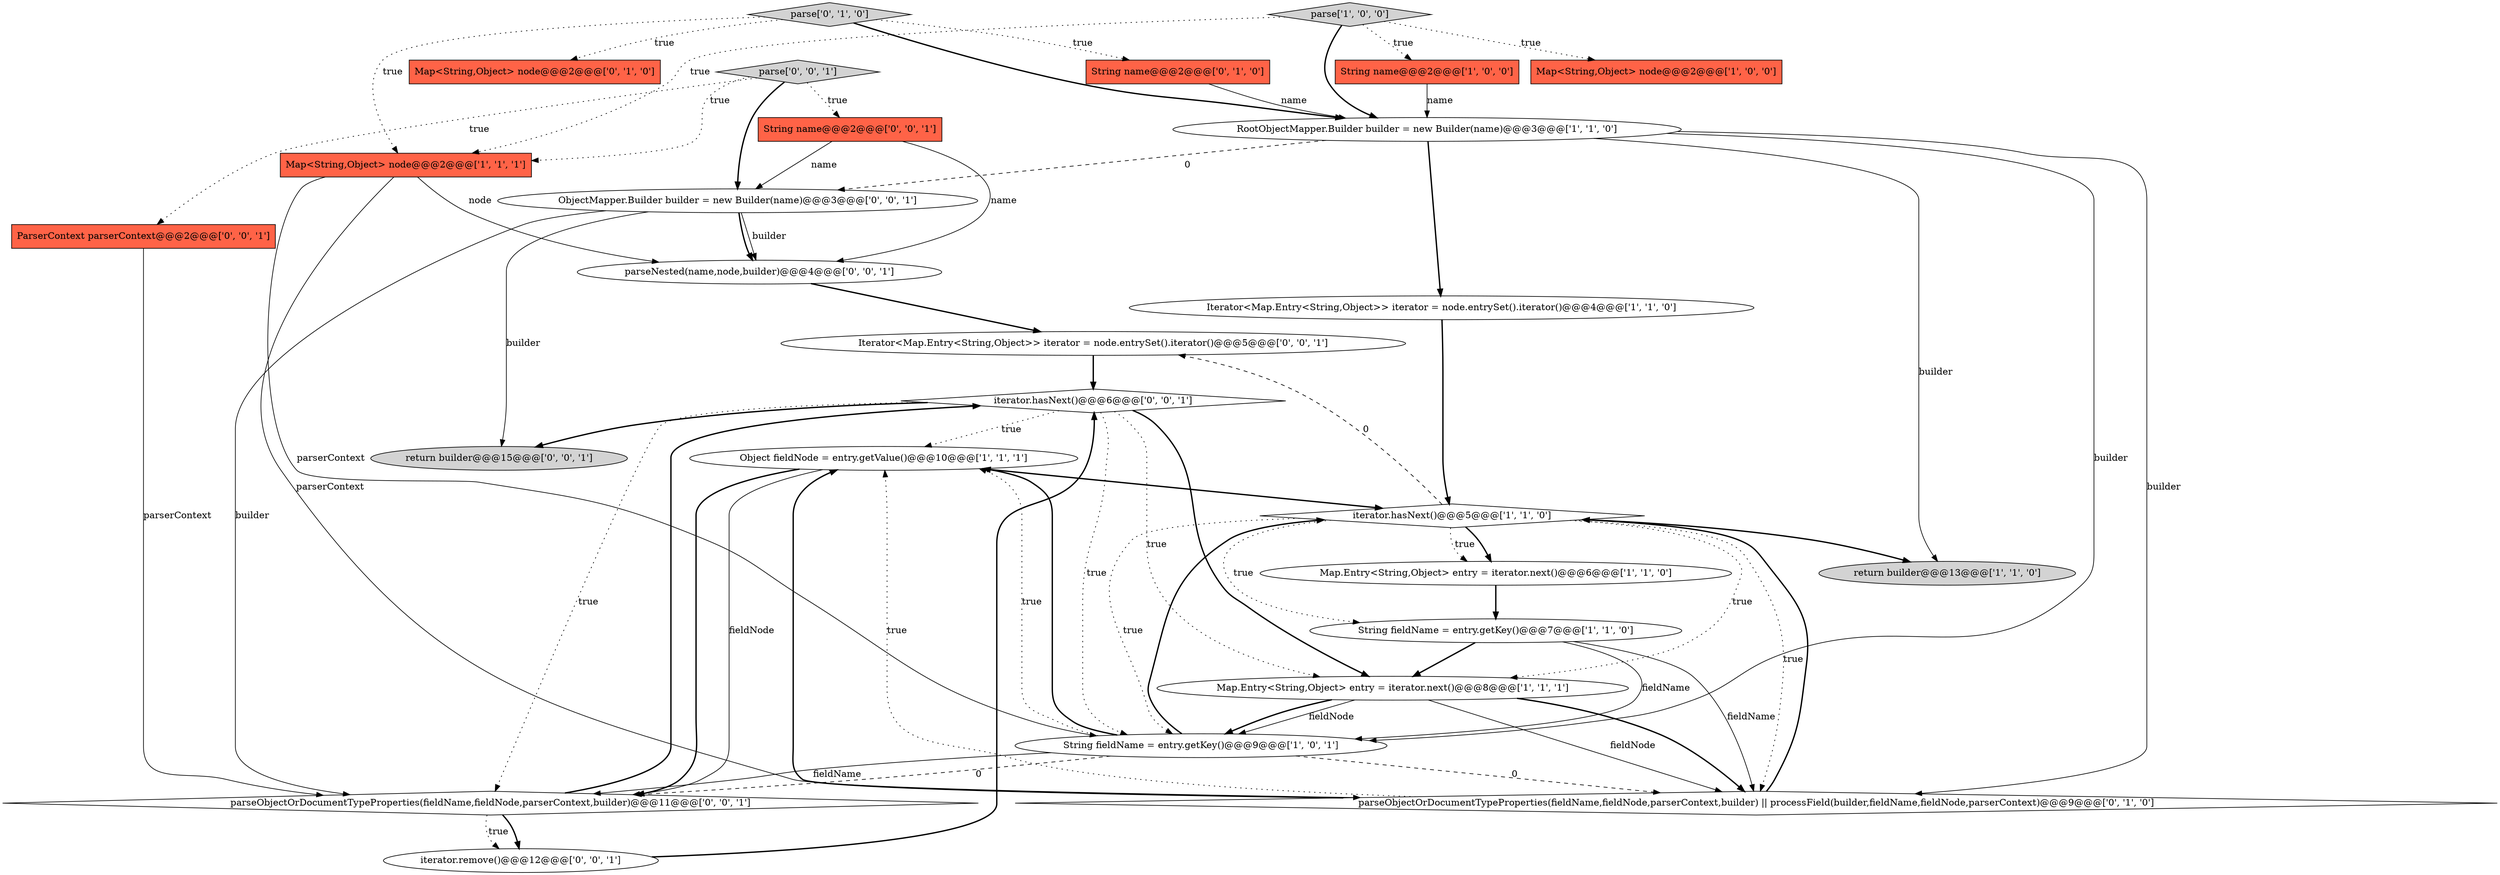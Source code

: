 digraph {
16 [style = filled, label = "Map<String,Object> node@@@2@@@['0', '1', '0']", fillcolor = tomato, shape = box image = "AAA0AAABBB2BBB"];
17 [style = filled, label = "ObjectMapper.Builder builder = new Builder(name)@@@3@@@['0', '0', '1']", fillcolor = white, shape = ellipse image = "AAA0AAABBB3BBB"];
14 [style = filled, label = "parse['0', '1', '0']", fillcolor = lightgray, shape = diamond image = "AAA0AAABBB2BBB"];
0 [style = filled, label = "Map.Entry<String,Object> entry = iterator.next()@@@6@@@['1', '1', '0']", fillcolor = white, shape = ellipse image = "AAA0AAABBB1BBB"];
10 [style = filled, label = "Map<String,Object> node@@@2@@@['1', '1', '1']", fillcolor = tomato, shape = box image = "AAA0AAABBB1BBB"];
22 [style = filled, label = "ParserContext parserContext@@@2@@@['0', '0', '1']", fillcolor = tomato, shape = box image = "AAA0AAABBB3BBB"];
5 [style = filled, label = "Object fieldNode = entry.getValue()@@@10@@@['1', '1', '1']", fillcolor = white, shape = ellipse image = "AAA0AAABBB1BBB"];
15 [style = filled, label = "String name@@@2@@@['0', '1', '0']", fillcolor = tomato, shape = box image = "AAA0AAABBB2BBB"];
12 [style = filled, label = "iterator.hasNext()@@@5@@@['1', '1', '0']", fillcolor = white, shape = diamond image = "AAA0AAABBB1BBB"];
11 [style = filled, label = "Iterator<Map.Entry<String,Object>> iterator = node.entrySet().iterator()@@@4@@@['1', '1', '0']", fillcolor = white, shape = ellipse image = "AAA0AAABBB1BBB"];
21 [style = filled, label = "parseNested(name,node,builder)@@@4@@@['0', '0', '1']", fillcolor = white, shape = ellipse image = "AAA0AAABBB3BBB"];
19 [style = filled, label = "parse['0', '0', '1']", fillcolor = lightgray, shape = diamond image = "AAA0AAABBB3BBB"];
26 [style = filled, label = "iterator.remove()@@@12@@@['0', '0', '1']", fillcolor = white, shape = ellipse image = "AAA0AAABBB3BBB"];
2 [style = filled, label = "Map.Entry<String,Object> entry = iterator.next()@@@8@@@['1', '1', '1']", fillcolor = white, shape = ellipse image = "AAA0AAABBB1BBB"];
24 [style = filled, label = "Iterator<Map.Entry<String,Object>> iterator = node.entrySet().iterator()@@@5@@@['0', '0', '1']", fillcolor = white, shape = ellipse image = "AAA0AAABBB3BBB"];
9 [style = filled, label = "return builder@@@13@@@['1', '1', '0']", fillcolor = lightgray, shape = ellipse image = "AAA0AAABBB1BBB"];
23 [style = filled, label = "String name@@@2@@@['0', '0', '1']", fillcolor = tomato, shape = box image = "AAA0AAABBB3BBB"];
4 [style = filled, label = "RootObjectMapper.Builder builder = new Builder(name)@@@3@@@['1', '1', '0']", fillcolor = white, shape = ellipse image = "AAA0AAABBB1BBB"];
3 [style = filled, label = "String fieldName = entry.getKey()@@@7@@@['1', '1', '0']", fillcolor = white, shape = ellipse image = "AAA0AAABBB1BBB"];
20 [style = filled, label = "return builder@@@15@@@['0', '0', '1']", fillcolor = lightgray, shape = ellipse image = "AAA0AAABBB3BBB"];
18 [style = filled, label = "parseObjectOrDocumentTypeProperties(fieldName,fieldNode,parserContext,builder)@@@11@@@['0', '0', '1']", fillcolor = white, shape = diamond image = "AAA0AAABBB3BBB"];
13 [style = filled, label = "parseObjectOrDocumentTypeProperties(fieldName,fieldNode,parserContext,builder) || processField(builder,fieldName,fieldNode,parserContext)@@@9@@@['0', '1', '0']", fillcolor = white, shape = diamond image = "AAA1AAABBB2BBB"];
1 [style = filled, label = "Map<String,Object> node@@@2@@@['1', '0', '0']", fillcolor = tomato, shape = box image = "AAA0AAABBB1BBB"];
25 [style = filled, label = "iterator.hasNext()@@@6@@@['0', '0', '1']", fillcolor = white, shape = diamond image = "AAA0AAABBB3BBB"];
6 [style = filled, label = "parse['1', '0', '0']", fillcolor = lightgray, shape = diamond image = "AAA0AAABBB1BBB"];
7 [style = filled, label = "String name@@@2@@@['1', '0', '0']", fillcolor = tomato, shape = box image = "AAA0AAABBB1BBB"];
8 [style = filled, label = "String fieldName = entry.getKey()@@@9@@@['1', '0', '1']", fillcolor = white, shape = ellipse image = "AAA0AAABBB1BBB"];
8->18 [style = dashed, label="0"];
12->0 [style = bold, label=""];
2->13 [style = solid, label="fieldNode"];
5->18 [style = solid, label="fieldNode"];
11->12 [style = bold, label=""];
25->18 [style = dotted, label="true"];
8->5 [style = bold, label=""];
4->13 [style = solid, label="builder"];
15->4 [style = solid, label="name"];
8->12 [style = bold, label=""];
6->4 [style = bold, label=""];
8->18 [style = solid, label="fieldName"];
17->21 [style = bold, label=""];
3->2 [style = bold, label=""];
25->2 [style = bold, label=""];
6->7 [style = dotted, label="true"];
2->13 [style = bold, label=""];
25->20 [style = bold, label=""];
23->21 [style = solid, label="name"];
10->21 [style = solid, label="node"];
4->11 [style = bold, label=""];
25->8 [style = dotted, label="true"];
12->0 [style = dotted, label="true"];
2->8 [style = solid, label="fieldNode"];
12->13 [style = dotted, label="true"];
18->25 [style = bold, label=""];
6->1 [style = dotted, label="true"];
14->16 [style = dotted, label="true"];
8->13 [style = dashed, label="0"];
4->17 [style = dashed, label="0"];
19->10 [style = dotted, label="true"];
0->3 [style = bold, label=""];
21->24 [style = bold, label=""];
12->2 [style = dotted, label="true"];
18->26 [style = bold, label=""];
17->20 [style = solid, label="builder"];
12->24 [style = dashed, label="0"];
22->18 [style = solid, label="parserContext"];
2->8 [style = bold, label=""];
7->4 [style = solid, label="name"];
12->9 [style = bold, label=""];
10->8 [style = solid, label="parserContext"];
12->8 [style = dotted, label="true"];
26->25 [style = bold, label=""];
19->23 [style = dotted, label="true"];
13->12 [style = bold, label=""];
14->15 [style = dotted, label="true"];
17->18 [style = solid, label="builder"];
6->10 [style = dotted, label="true"];
17->21 [style = solid, label="builder"];
19->22 [style = dotted, label="true"];
19->17 [style = bold, label=""];
23->17 [style = solid, label="name"];
3->13 [style = solid, label="fieldName"];
10->13 [style = solid, label="parserContext"];
14->10 [style = dotted, label="true"];
5->18 [style = bold, label=""];
8->5 [style = dotted, label="true"];
5->12 [style = bold, label=""];
4->8 [style = solid, label="builder"];
24->25 [style = bold, label=""];
13->5 [style = dotted, label="true"];
14->4 [style = bold, label=""];
25->5 [style = dotted, label="true"];
3->8 [style = solid, label="fieldName"];
18->26 [style = dotted, label="true"];
25->2 [style = dotted, label="true"];
4->9 [style = solid, label="builder"];
13->5 [style = bold, label=""];
12->3 [style = dotted, label="true"];
}

